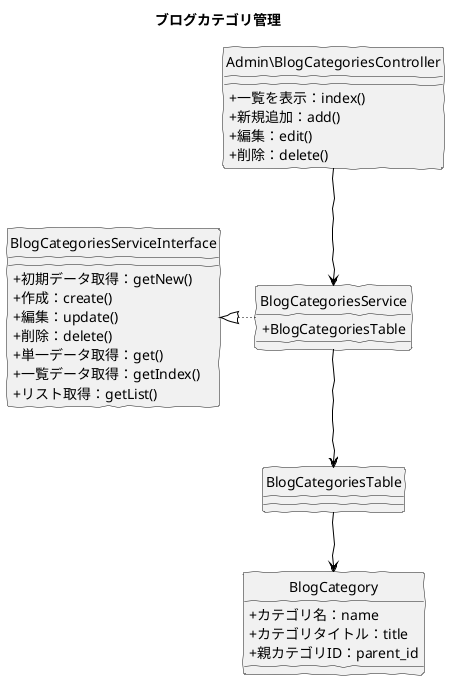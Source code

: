 @startuml
skinparam handwritten true
skinparam backgroundColor white
hide circle
skinparam classAttributeIconSize 0

title ブログカテゴリ管理

class Admin\BlogCategoriesController {
  + 一覧を表示：index()
  + 新規追加：add()
  + 編集：edit()
  + 削除：delete()
}

class BlogCategoriesService {
  + BlogCategoriesTable
}

class BlogCategoriesServiceInterface {
  + 初期データ取得：getNew()
  + 作成：create()
  + 編集：update()
  + 削除：delete()
  + 単一データ取得：get()
  + 一覧データ取得：getIndex()
  + リスト取得：getList()
}

class BlogCategoriesTable {
}

class BlogCategory {
	+ カテゴリ名：name
	+ カテゴリタイトル：title
	+ 親カテゴリID：parent_id
}

Admin\BlogCategoriesController -down[#Black]-> BlogCategoriesService
BlogCategoriesService -down[#Black]-> BlogCategoriesTable
BlogCategoriesService -left[dotted,#Black]-|> BlogCategoriesServiceInterface
BlogCategoriesTable -down[#Black]-> BlogCategory

@enduml
